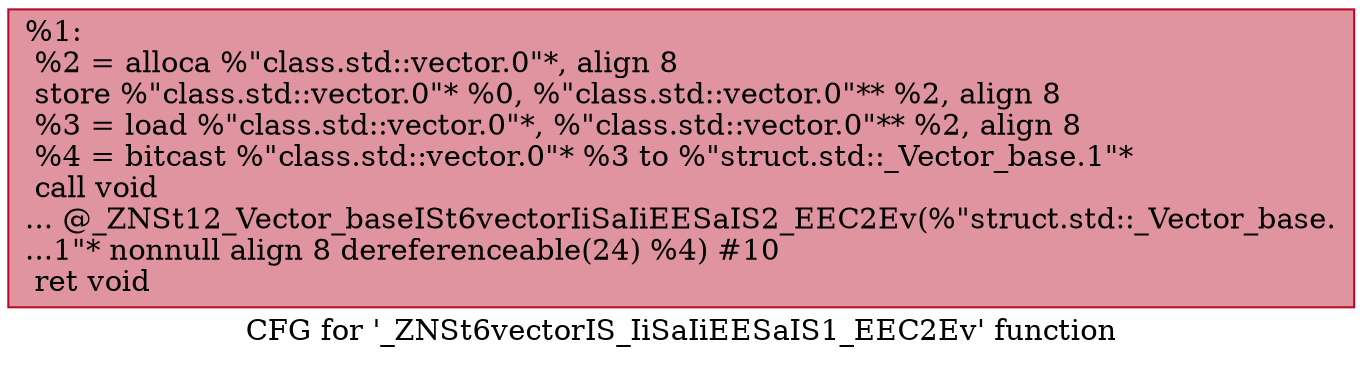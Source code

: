 digraph "CFG for '_ZNSt6vectorIS_IiSaIiEESaIS1_EEC2Ev' function" {
	label="CFG for '_ZNSt6vectorIS_IiSaIiEESaIS1_EEC2Ev' function";

	Node0x562219a83e00 [shape=record,color="#b70d28ff", style=filled, fillcolor="#b70d2870",label="{%1:\l  %2 = alloca %\"class.std::vector.0\"*, align 8\l  store %\"class.std::vector.0\"* %0, %\"class.std::vector.0\"** %2, align 8\l  %3 = load %\"class.std::vector.0\"*, %\"class.std::vector.0\"** %2, align 8\l  %4 = bitcast %\"class.std::vector.0\"* %3 to %\"struct.std::_Vector_base.1\"*\l  call void\l... @_ZNSt12_Vector_baseISt6vectorIiSaIiEESaIS2_EEC2Ev(%\"struct.std::_Vector_base.\l...1\"* nonnull align 8 dereferenceable(24) %4) #10\l  ret void\l}"];
}
